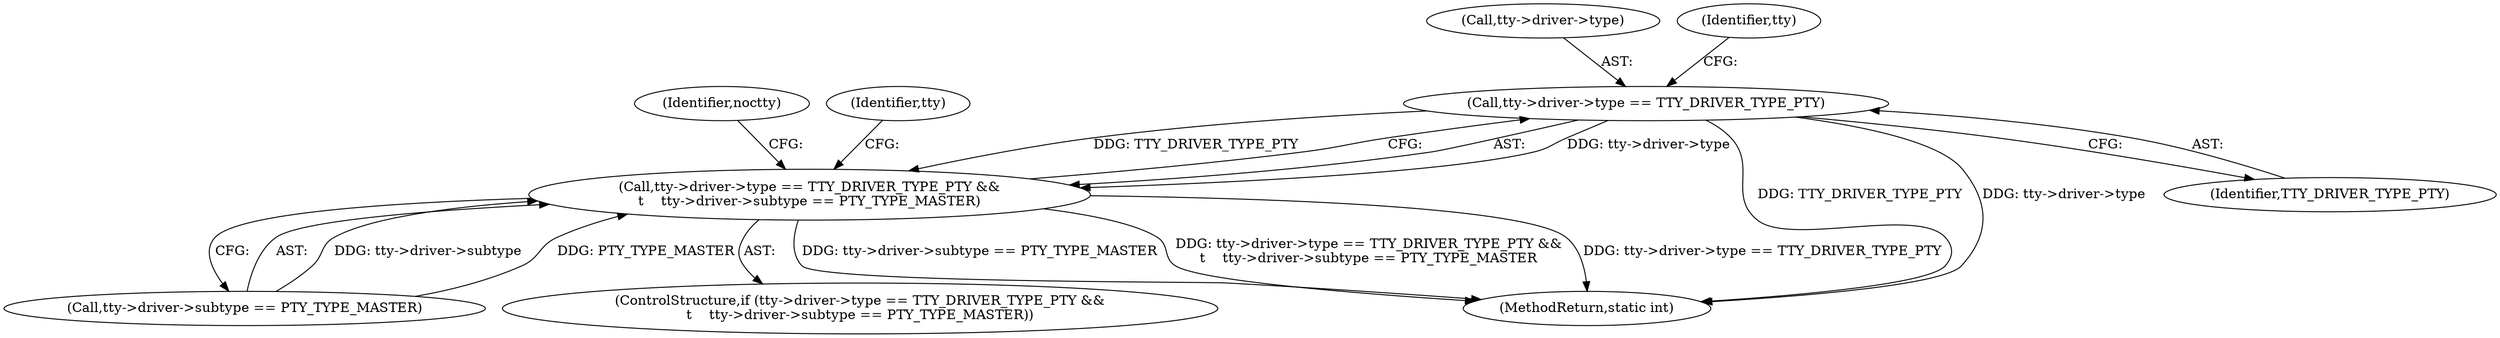 digraph "0_linux_c290f8358acaeffd8e0c551ddcc24d1206143376@pointer" {
"1000344" [label="(Call,tty->driver->type == TTY_DRIVER_TYPE_PTY)"];
"1000343" [label="(Call,tty->driver->type == TTY_DRIVER_TYPE_PTY &&\n\t    tty->driver->subtype == PTY_TYPE_MASTER)"];
"1000359" [label="(Identifier,noctty)"];
"1000342" [label="(ControlStructure,if (tty->driver->type == TTY_DRIVER_TYPE_PTY &&\n\t    tty->driver->subtype == PTY_TYPE_MASTER))"];
"1000364" [label="(Identifier,tty)"];
"1000345" [label="(Call,tty->driver->type)"];
"1000486" [label="(MethodReturn,static int)"];
"1000354" [label="(Identifier,tty)"];
"1000351" [label="(Call,tty->driver->subtype == PTY_TYPE_MASTER)"];
"1000350" [label="(Identifier,TTY_DRIVER_TYPE_PTY)"];
"1000344" [label="(Call,tty->driver->type == TTY_DRIVER_TYPE_PTY)"];
"1000343" [label="(Call,tty->driver->type == TTY_DRIVER_TYPE_PTY &&\n\t    tty->driver->subtype == PTY_TYPE_MASTER)"];
"1000344" -> "1000343"  [label="AST: "];
"1000344" -> "1000350"  [label="CFG: "];
"1000345" -> "1000344"  [label="AST: "];
"1000350" -> "1000344"  [label="AST: "];
"1000354" -> "1000344"  [label="CFG: "];
"1000343" -> "1000344"  [label="CFG: "];
"1000344" -> "1000486"  [label="DDG: TTY_DRIVER_TYPE_PTY"];
"1000344" -> "1000486"  [label="DDG: tty->driver->type"];
"1000344" -> "1000343"  [label="DDG: tty->driver->type"];
"1000344" -> "1000343"  [label="DDG: TTY_DRIVER_TYPE_PTY"];
"1000343" -> "1000342"  [label="AST: "];
"1000343" -> "1000351"  [label="CFG: "];
"1000351" -> "1000343"  [label="AST: "];
"1000359" -> "1000343"  [label="CFG: "];
"1000364" -> "1000343"  [label="CFG: "];
"1000343" -> "1000486"  [label="DDG: tty->driver->type == TTY_DRIVER_TYPE_PTY"];
"1000343" -> "1000486"  [label="DDG: tty->driver->subtype == PTY_TYPE_MASTER"];
"1000343" -> "1000486"  [label="DDG: tty->driver->type == TTY_DRIVER_TYPE_PTY &&\n\t    tty->driver->subtype == PTY_TYPE_MASTER"];
"1000351" -> "1000343"  [label="DDG: tty->driver->subtype"];
"1000351" -> "1000343"  [label="DDG: PTY_TYPE_MASTER"];
}
